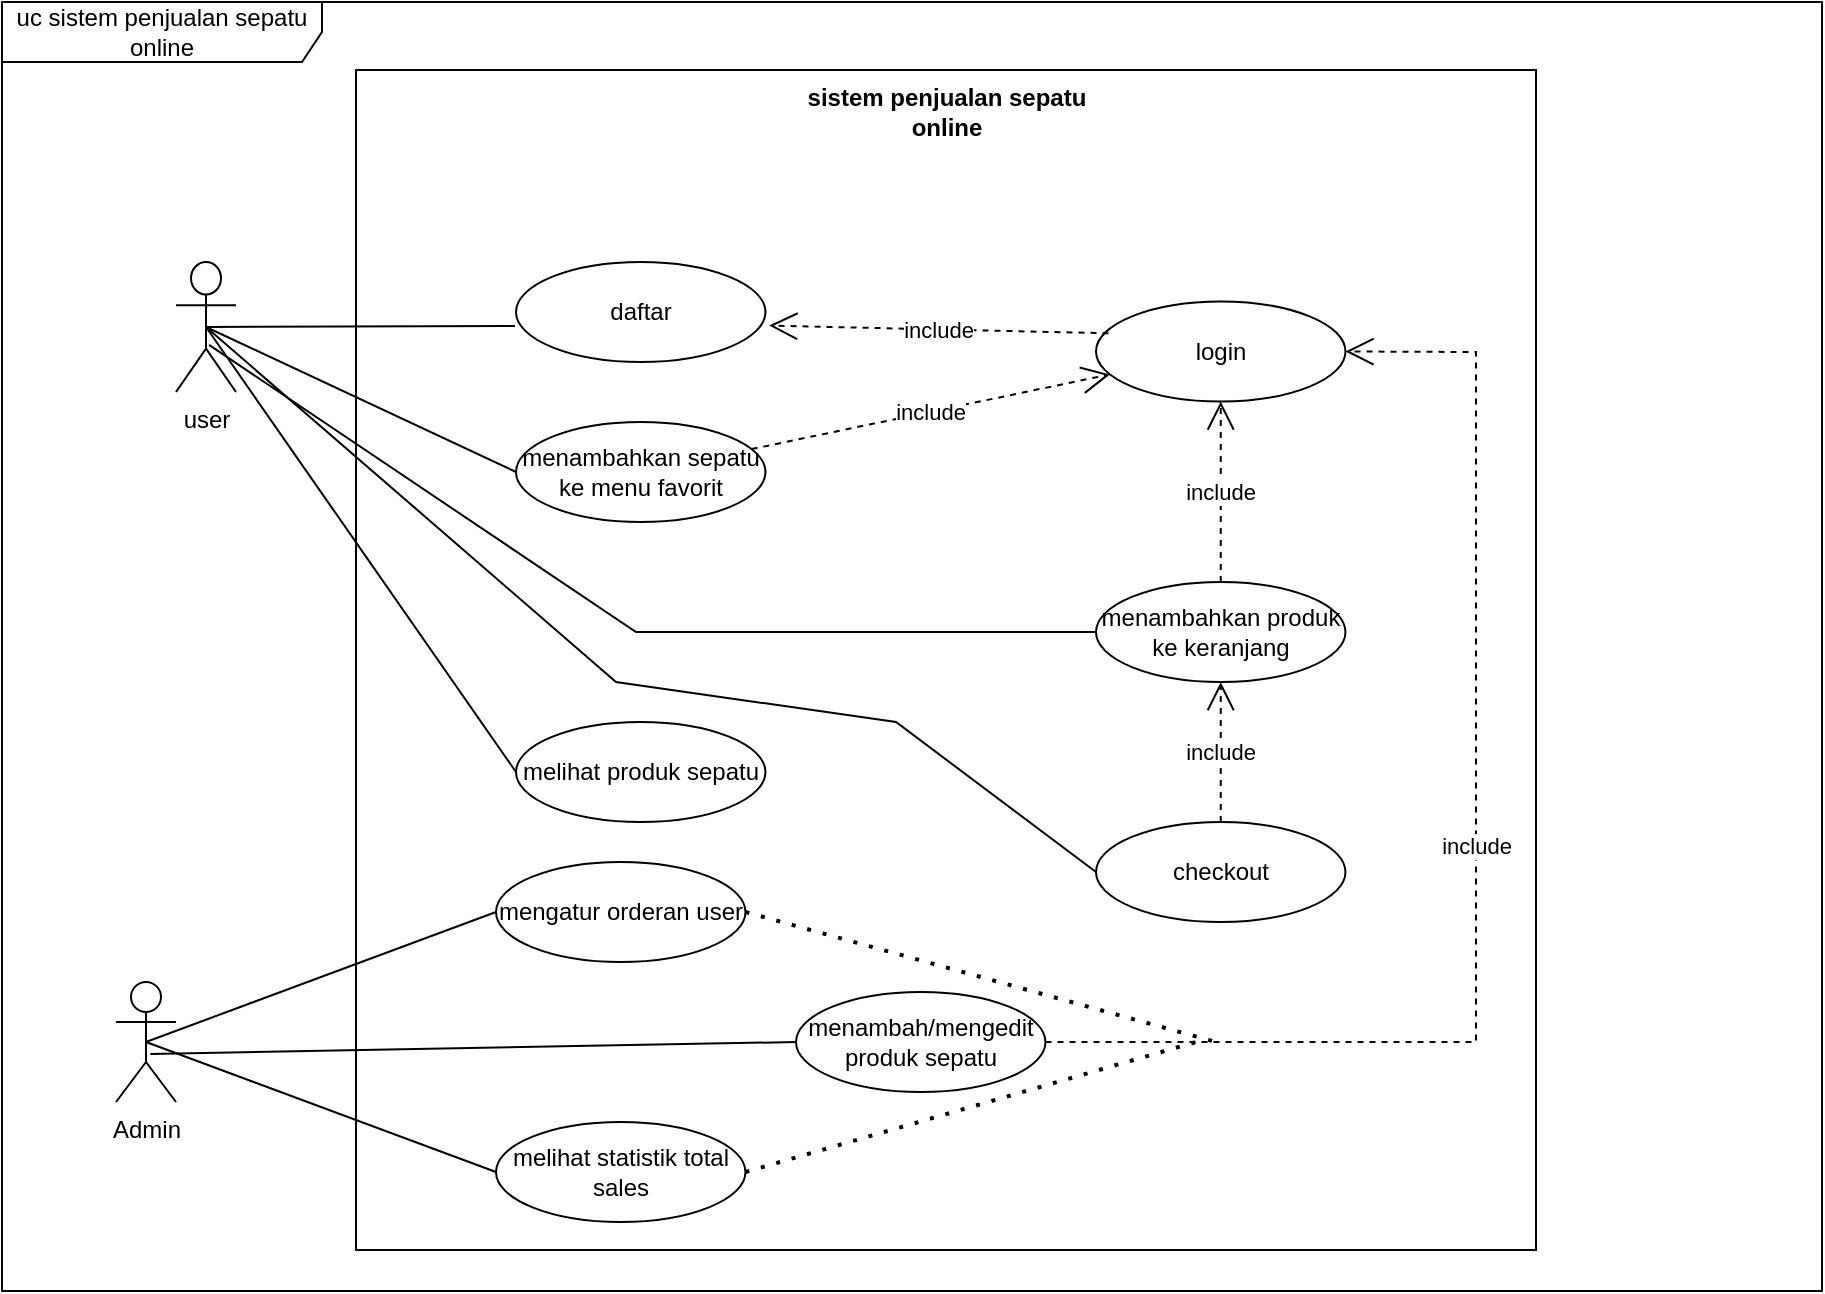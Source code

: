 <mxfile version="17.4.6" type="github">
  <diagram id="Kkqfwm4JsriWpX6cNgJ2" name="Page-1">
    <mxGraphModel dx="1085" dy="544" grid="1" gridSize="10" guides="1" tooltips="1" connect="1" arrows="1" fold="1" page="1" pageScale="1" pageWidth="850" pageHeight="1100" math="0" shadow="0">
      <root>
        <mxCell id="0" />
        <mxCell id="1" parent="0" />
        <mxCell id="2nqrqoSfyTqzR007-Ba6-5" value="uc sistem penjualan sepatu online" style="shape=umlFrame;whiteSpace=wrap;html=1;width=160;height=30;" vertex="1" parent="1">
          <mxGeometry x="33" width="910" height="644.48" as="geometry" />
        </mxCell>
        <mxCell id="2nqrqoSfyTqzR007-Ba6-9" value="" style="rounded=0;whiteSpace=wrap;html=1;" vertex="1" parent="1">
          <mxGeometry x="210" y="34" width="590" height="590" as="geometry" />
        </mxCell>
        <mxCell id="2nqrqoSfyTqzR007-Ba6-13" value="user" style="shape=umlActor;verticalLabelPosition=bottom;verticalAlign=top;html=1;" vertex="1" parent="1">
          <mxGeometry x="120" y="130" width="30" height="65" as="geometry" />
        </mxCell>
        <mxCell id="2nqrqoSfyTqzR007-Ba6-22" value="&lt;b&gt;sistem penjualan sepatu online&lt;/b&gt;" style="text;html=1;strokeColor=none;fillColor=none;align=center;verticalAlign=middle;whiteSpace=wrap;rounded=0;" vertex="1" parent="1">
          <mxGeometry x="431.48" y="40" width="148.52" height="30" as="geometry" />
        </mxCell>
        <mxCell id="2nqrqoSfyTqzR007-Ba6-23" value="Admin" style="shape=umlActor;verticalLabelPosition=bottom;verticalAlign=top;html=1;" vertex="1" parent="1">
          <mxGeometry x="90" y="490" width="30" height="60" as="geometry" />
        </mxCell>
        <mxCell id="2nqrqoSfyTqzR007-Ba6-29" value="melihat produk sepatu" style="ellipse;whiteSpace=wrap;html=1;" vertex="1" parent="1">
          <mxGeometry x="290" y="360" width="124.74" height="50" as="geometry" />
        </mxCell>
        <mxCell id="2nqrqoSfyTqzR007-Ba6-32" value="menambahkan produk ke keranjang" style="ellipse;whiteSpace=wrap;html=1;" vertex="1" parent="1">
          <mxGeometry x="580" y="290" width="124.74" height="50" as="geometry" />
        </mxCell>
        <mxCell id="2nqrqoSfyTqzR007-Ba6-33" value="checkout" style="ellipse;whiteSpace=wrap;html=1;" vertex="1" parent="1">
          <mxGeometry x="580" y="410" width="124.74" height="50" as="geometry" />
        </mxCell>
        <mxCell id="2nqrqoSfyTqzR007-Ba6-35" value="menambahkan sepatu ke menu favorit" style="ellipse;whiteSpace=wrap;html=1;" vertex="1" parent="1">
          <mxGeometry x="290" y="210" width="124.74" height="50" as="geometry" />
        </mxCell>
        <mxCell id="2nqrqoSfyTqzR007-Ba6-39" value="login" style="ellipse;whiteSpace=wrap;html=1;" vertex="1" parent="1">
          <mxGeometry x="580" y="149.74" width="124.74" height="50" as="geometry" />
        </mxCell>
        <mxCell id="2nqrqoSfyTqzR007-Ba6-48" value="daftar" style="ellipse;whiteSpace=wrap;html=1;" vertex="1" parent="1">
          <mxGeometry x="290" y="130" width="124.74" height="50" as="geometry" />
        </mxCell>
        <mxCell id="2nqrqoSfyTqzR007-Ba6-54" value="include" style="endArrow=open;endSize=12;dashed=1;html=1;rounded=0;" edge="1" parent="1" source="2nqrqoSfyTqzR007-Ba6-32" target="2nqrqoSfyTqzR007-Ba6-39">
          <mxGeometry width="160" relative="1" as="geometry">
            <mxPoint x="540" y="272.24" as="sourcePoint" />
            <mxPoint x="700" y="272.24" as="targetPoint" />
          </mxGeometry>
        </mxCell>
        <mxCell id="2nqrqoSfyTqzR007-Ba6-57" value="include" style="endArrow=open;endSize=12;dashed=1;html=1;rounded=0;" edge="1" parent="1" source="2nqrqoSfyTqzR007-Ba6-35" target="2nqrqoSfyTqzR007-Ba6-39">
          <mxGeometry width="160" relative="1" as="geometry">
            <mxPoint x="622.37" y="260.24" as="sourcePoint" />
            <mxPoint x="622.37" y="202.24" as="targetPoint" />
          </mxGeometry>
        </mxCell>
        <mxCell id="2nqrqoSfyTqzR007-Ba6-60" value="menambah/mengedit produk sepatu" style="ellipse;whiteSpace=wrap;html=1;" vertex="1" parent="1">
          <mxGeometry x="430" y="495" width="124.74" height="50" as="geometry" />
        </mxCell>
        <mxCell id="2nqrqoSfyTqzR007-Ba6-65" value="mengatur orderan user" style="ellipse;whiteSpace=wrap;html=1;" vertex="1" parent="1">
          <mxGeometry x="280" y="430" width="124.74" height="50" as="geometry" />
        </mxCell>
        <mxCell id="2nqrqoSfyTqzR007-Ba6-66" value="melihat statistik total sales" style="ellipse;whiteSpace=wrap;html=1;" vertex="1" parent="1">
          <mxGeometry x="280" y="560" width="124.74" height="50" as="geometry" />
        </mxCell>
        <mxCell id="2nqrqoSfyTqzR007-Ba6-70" value="" style="endArrow=none;html=1;rounded=0;exitX=0.5;exitY=0.5;exitDx=0;exitDy=0;exitPerimeter=0;entryX=0;entryY=0.5;entryDx=0;entryDy=0;" edge="1" parent="1" source="2nqrqoSfyTqzR007-Ba6-23" target="2nqrqoSfyTqzR007-Ba6-65">
          <mxGeometry width="50" height="50" relative="1" as="geometry">
            <mxPoint x="340" y="510" as="sourcePoint" />
            <mxPoint x="390" y="460" as="targetPoint" />
          </mxGeometry>
        </mxCell>
        <mxCell id="2nqrqoSfyTqzR007-Ba6-71" value="include" style="endArrow=open;endSize=12;dashed=1;html=1;rounded=0;exitX=0.5;exitY=0;exitDx=0;exitDy=0;" edge="1" parent="1" source="2nqrqoSfyTqzR007-Ba6-33" target="2nqrqoSfyTqzR007-Ba6-32">
          <mxGeometry width="160" relative="1" as="geometry">
            <mxPoint x="652.37" y="260.24" as="sourcePoint" />
            <mxPoint x="652.37" y="209.74" as="targetPoint" />
          </mxGeometry>
        </mxCell>
        <mxCell id="2nqrqoSfyTqzR007-Ba6-74" value="" style="endArrow=none;html=1;rounded=0;exitX=0.5;exitY=0.5;exitDx=0;exitDy=0;exitPerimeter=0;entryX=0;entryY=0.5;entryDx=0;entryDy=0;" edge="1" parent="1" source="2nqrqoSfyTqzR007-Ba6-23" target="2nqrqoSfyTqzR007-Ba6-66">
          <mxGeometry width="50" height="50" relative="1" as="geometry">
            <mxPoint x="570" y="470" as="sourcePoint" />
            <mxPoint x="620" y="420" as="targetPoint" />
          </mxGeometry>
        </mxCell>
        <mxCell id="2nqrqoSfyTqzR007-Ba6-77" value="include" style="endArrow=open;endSize=12;dashed=1;html=1;rounded=0;entryX=1.015;entryY=0.636;entryDx=0;entryDy=0;exitX=0.05;exitY=0.318;exitDx=0;exitDy=0;exitPerimeter=0;entryPerimeter=0;" edge="1" parent="1" source="2nqrqoSfyTqzR007-Ba6-39" target="2nqrqoSfyTqzR007-Ba6-48">
          <mxGeometry width="160" relative="1" as="geometry">
            <mxPoint x="652.37" y="102.24" as="sourcePoint" />
            <mxPoint x="652.37" y="159.74" as="targetPoint" />
          </mxGeometry>
        </mxCell>
        <mxCell id="2nqrqoSfyTqzR007-Ba6-78" value="" style="endArrow=none;html=1;rounded=0;exitX=0.572;exitY=0.599;exitDx=0;exitDy=0;exitPerimeter=0;entryX=0;entryY=0.5;entryDx=0;entryDy=0;" edge="1" parent="1" source="2nqrqoSfyTqzR007-Ba6-23" target="2nqrqoSfyTqzR007-Ba6-60">
          <mxGeometry width="50" height="50" relative="1" as="geometry">
            <mxPoint x="350" y="490" as="sourcePoint" />
            <mxPoint x="400" y="440" as="targetPoint" />
          </mxGeometry>
        </mxCell>
        <mxCell id="2nqrqoSfyTqzR007-Ba6-82" value="" style="endArrow=none;html=1;rounded=0;exitX=0.5;exitY=0.5;exitDx=0;exitDy=0;exitPerimeter=0;entryX=-0.004;entryY=0.64;entryDx=0;entryDy=0;entryPerimeter=0;" edge="1" parent="1" source="2nqrqoSfyTqzR007-Ba6-13" target="2nqrqoSfyTqzR007-Ba6-48">
          <mxGeometry width="50" height="50" relative="1" as="geometry">
            <mxPoint x="220" y="300" as="sourcePoint" />
            <mxPoint x="270" y="250" as="targetPoint" />
          </mxGeometry>
        </mxCell>
        <mxCell id="2nqrqoSfyTqzR007-Ba6-83" value="" style="endArrow=none;html=1;rounded=0;exitX=0.5;exitY=0.5;exitDx=0;exitDy=0;exitPerimeter=0;entryX=0;entryY=0.5;entryDx=0;entryDy=0;" edge="1" parent="1" source="2nqrqoSfyTqzR007-Ba6-13" target="2nqrqoSfyTqzR007-Ba6-35">
          <mxGeometry width="50" height="50" relative="1" as="geometry">
            <mxPoint x="220" y="300" as="sourcePoint" />
            <mxPoint x="270" y="250" as="targetPoint" />
          </mxGeometry>
        </mxCell>
        <mxCell id="2nqrqoSfyTqzR007-Ba6-84" value="" style="endArrow=none;html=1;rounded=0;exitX=0.5;exitY=0.5;exitDx=0;exitDy=0;exitPerimeter=0;entryX=0;entryY=0.5;entryDx=0;entryDy=0;" edge="1" parent="1" source="2nqrqoSfyTqzR007-Ba6-13" target="2nqrqoSfyTqzR007-Ba6-29">
          <mxGeometry width="50" height="50" relative="1" as="geometry">
            <mxPoint x="370" y="350" as="sourcePoint" />
            <mxPoint x="420" y="300" as="targetPoint" />
          </mxGeometry>
        </mxCell>
        <mxCell id="2nqrqoSfyTqzR007-Ba6-85" value="" style="endArrow=none;html=1;rounded=0;exitX=0.551;exitY=0.638;exitDx=0;exitDy=0;exitPerimeter=0;entryX=0;entryY=0.5;entryDx=0;entryDy=0;" edge="1" parent="1" source="2nqrqoSfyTqzR007-Ba6-13" target="2nqrqoSfyTqzR007-Ba6-32">
          <mxGeometry width="50" height="50" relative="1" as="geometry">
            <mxPoint x="400" y="380" as="sourcePoint" />
            <mxPoint x="450" y="330" as="targetPoint" />
            <Array as="points">
              <mxPoint x="350" y="315" />
            </Array>
          </mxGeometry>
        </mxCell>
        <mxCell id="2nqrqoSfyTqzR007-Ba6-86" value="" style="endArrow=none;html=1;rounded=0;exitX=0.5;exitY=0.5;exitDx=0;exitDy=0;exitPerimeter=0;entryX=0;entryY=0.5;entryDx=0;entryDy=0;" edge="1" parent="1" source="2nqrqoSfyTqzR007-Ba6-13" target="2nqrqoSfyTqzR007-Ba6-33">
          <mxGeometry width="50" height="50" relative="1" as="geometry">
            <mxPoint x="400" y="380" as="sourcePoint" />
            <mxPoint x="450" y="330" as="targetPoint" />
            <Array as="points">
              <mxPoint x="340" y="340" />
              <mxPoint x="480" y="360" />
            </Array>
          </mxGeometry>
        </mxCell>
        <mxCell id="2nqrqoSfyTqzR007-Ba6-87" value="include" style="endArrow=open;endSize=12;dashed=1;html=1;rounded=0;exitX=1;exitY=0.5;exitDx=0;exitDy=0;entryX=1;entryY=0.5;entryDx=0;entryDy=0;" edge="1" parent="1" source="2nqrqoSfyTqzR007-Ba6-60" target="2nqrqoSfyTqzR007-Ba6-39">
          <mxGeometry width="160" relative="1" as="geometry">
            <mxPoint x="652.37" y="420" as="sourcePoint" />
            <mxPoint x="652.37" y="350.0" as="targetPoint" />
            <Array as="points">
              <mxPoint x="770" y="520" />
              <mxPoint x="770" y="175" />
            </Array>
          </mxGeometry>
        </mxCell>
        <mxCell id="2nqrqoSfyTqzR007-Ba6-88" value="" style="endArrow=none;dashed=1;html=1;dashPattern=1 3;strokeWidth=2;rounded=0;exitX=1;exitY=0.5;exitDx=0;exitDy=0;" edge="1" parent="1" source="2nqrqoSfyTqzR007-Ba6-65">
          <mxGeometry width="50" height="50" relative="1" as="geometry">
            <mxPoint x="400" y="490" as="sourcePoint" />
            <mxPoint x="640" y="520" as="targetPoint" />
          </mxGeometry>
        </mxCell>
        <mxCell id="2nqrqoSfyTqzR007-Ba6-89" value="" style="endArrow=none;dashed=1;html=1;dashPattern=1 3;strokeWidth=2;rounded=0;exitX=1;exitY=0.5;exitDx=0;exitDy=0;" edge="1" parent="1" source="2nqrqoSfyTqzR007-Ba6-66">
          <mxGeometry width="50" height="50" relative="1" as="geometry">
            <mxPoint x="400" y="490" as="sourcePoint" />
            <mxPoint x="630" y="520" as="targetPoint" />
          </mxGeometry>
        </mxCell>
      </root>
    </mxGraphModel>
  </diagram>
</mxfile>
